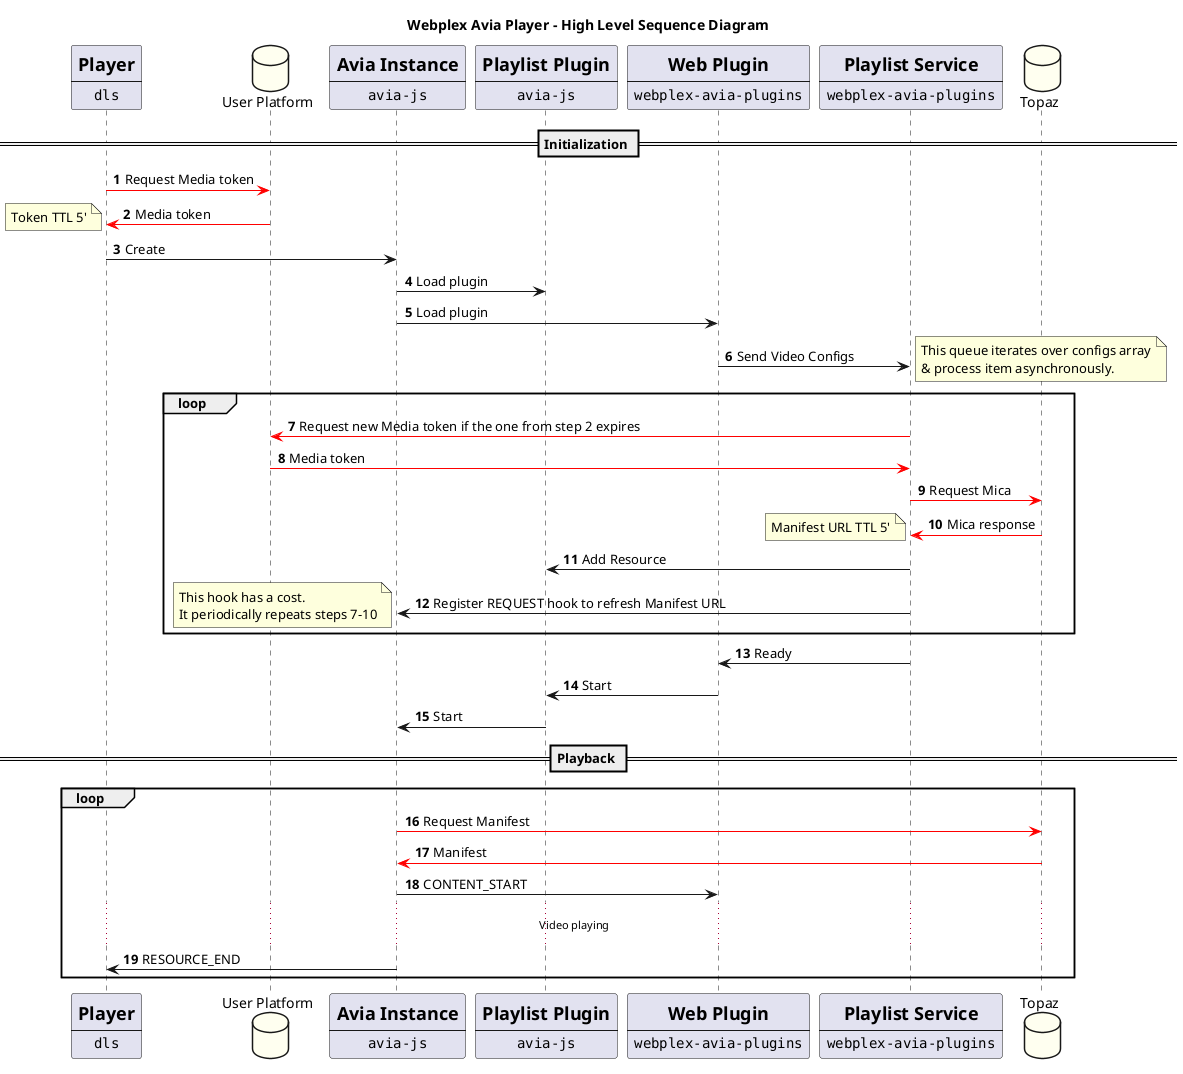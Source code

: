 @startuml

autonumber

title Webplex Avia Player - High Level Sequence Diagram

participant Player [
=Player
----
""dls""
]
database "User Platform" as UserPlatform #Ivory
participant Avia [
=Avia Instance
----
""avia-js""
]
participant PlaylistPlugin [
=Playlist Plugin
----
""avia-js""
]
participant WebPlugin [
=Web Plugin
----
""webplex-avia-plugins""
]
participant PlaylistService [
=Playlist Service
----
""webplex-avia-plugins""
]
database Topaz #Ivory

== Initialization ==

Player -[#red]> UserPlatform: Request Media token
UserPlatform -[#red]> Player: Media token
note left: Token TTL 5'
Player -> Avia: Create

Avia -> PlaylistPlugin: Load plugin
Avia -> WebPlugin: Load plugin

WebPlugin -> PlaylistService: Send Video Configs
note right
  This queue iterates over configs array
  & process item asynchronously.
end note

loop
  PlaylistService -[#red]> UserPlatform: Request new Media token if the one from step 2 expires
  UserPlatform -[#red]> PlaylistService: Media token
  PlaylistService -[#red]> Topaz: Request Mica
  Topaz -[#red]> PlaylistService: Mica response
  note left: Manifest URL TTL 5'
  PlaylistService -> PlaylistPlugin: Add Resource
  PlaylistService -> Avia: Register REQUEST hook to refresh Manifest URL
  note left
    This hook has a cost.
    It periodically repeats steps 7-10
  end note
end

PlaylistService -> WebPlugin: Ready
WebPlugin -> PlaylistPlugin: Start
PlaylistPlugin -> Avia: Start

== Playback ==

loop
  Avia -[#red]> Topaz: Request Manifest
  Topaz -[#red]> Avia: Manifest
  Avia -> WebPlugin: CONTENT_START
  ...Video playing...
  Avia -> Player: RESOURCE_END
end

@enduml